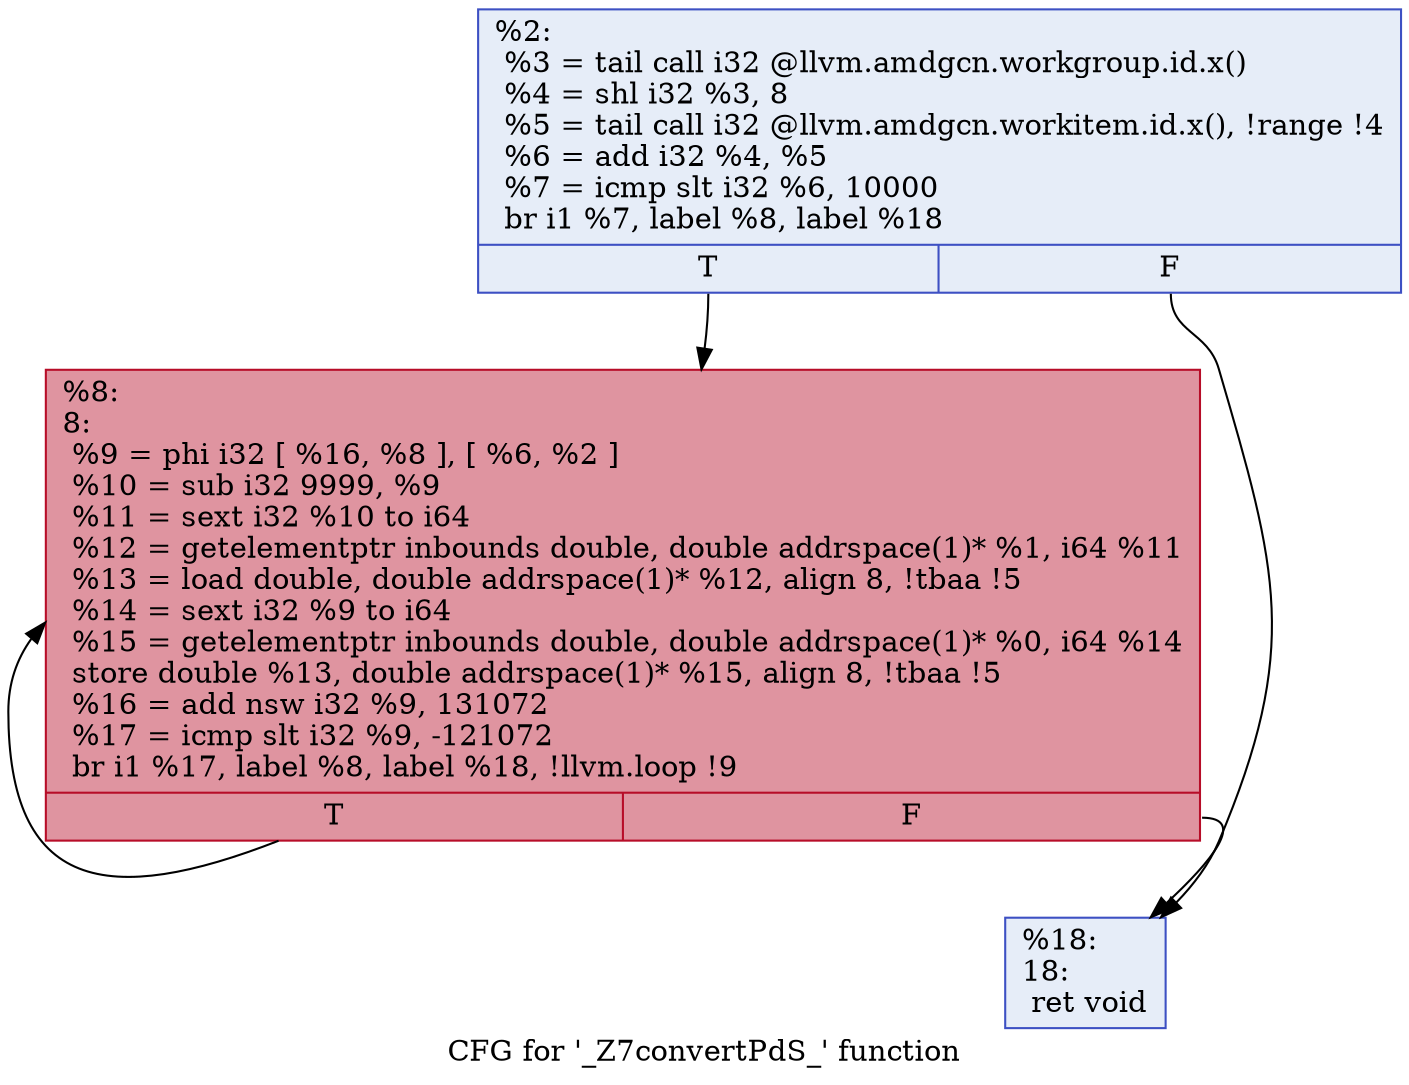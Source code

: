 digraph "CFG for '_Z7convertPdS_' function" {
	label="CFG for '_Z7convertPdS_' function";

	Node0x5bcde60 [shape=record,color="#3d50c3ff", style=filled, fillcolor="#c7d7f070",label="{%2:\l  %3 = tail call i32 @llvm.amdgcn.workgroup.id.x()\l  %4 = shl i32 %3, 8\l  %5 = tail call i32 @llvm.amdgcn.workitem.id.x(), !range !4\l  %6 = add i32 %4, %5\l  %7 = icmp slt i32 %6, 10000\l  br i1 %7, label %8, label %18\l|{<s0>T|<s1>F}}"];
	Node0x5bcde60:s0 -> Node0x5bcf650;
	Node0x5bcde60:s1 -> Node0x5bcf6e0;
	Node0x5bcf650 [shape=record,color="#b70d28ff", style=filled, fillcolor="#b70d2870",label="{%8:\l8:                                                \l  %9 = phi i32 [ %16, %8 ], [ %6, %2 ]\l  %10 = sub i32 9999, %9\l  %11 = sext i32 %10 to i64\l  %12 = getelementptr inbounds double, double addrspace(1)* %1, i64 %11\l  %13 = load double, double addrspace(1)* %12, align 8, !tbaa !5\l  %14 = sext i32 %9 to i64\l  %15 = getelementptr inbounds double, double addrspace(1)* %0, i64 %14\l  store double %13, double addrspace(1)* %15, align 8, !tbaa !5\l  %16 = add nsw i32 %9, 131072\l  %17 = icmp slt i32 %9, -121072\l  br i1 %17, label %8, label %18, !llvm.loop !9\l|{<s0>T|<s1>F}}"];
	Node0x5bcf650:s0 -> Node0x5bcf650;
	Node0x5bcf650:s1 -> Node0x5bcf6e0;
	Node0x5bcf6e0 [shape=record,color="#3d50c3ff", style=filled, fillcolor="#c7d7f070",label="{%18:\l18:                                               \l  ret void\l}"];
}
